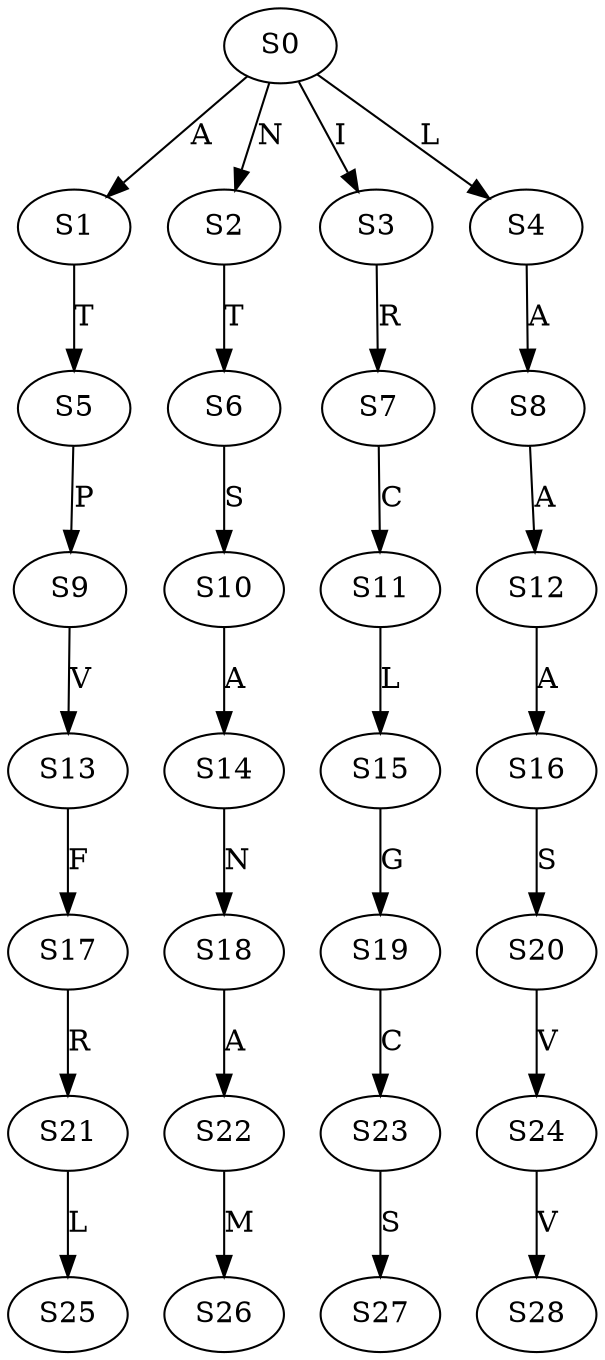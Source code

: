 strict digraph  {
	S0 -> S1 [ label = A ];
	S0 -> S2 [ label = N ];
	S0 -> S3 [ label = I ];
	S0 -> S4 [ label = L ];
	S1 -> S5 [ label = T ];
	S2 -> S6 [ label = T ];
	S3 -> S7 [ label = R ];
	S4 -> S8 [ label = A ];
	S5 -> S9 [ label = P ];
	S6 -> S10 [ label = S ];
	S7 -> S11 [ label = C ];
	S8 -> S12 [ label = A ];
	S9 -> S13 [ label = V ];
	S10 -> S14 [ label = A ];
	S11 -> S15 [ label = L ];
	S12 -> S16 [ label = A ];
	S13 -> S17 [ label = F ];
	S14 -> S18 [ label = N ];
	S15 -> S19 [ label = G ];
	S16 -> S20 [ label = S ];
	S17 -> S21 [ label = R ];
	S18 -> S22 [ label = A ];
	S19 -> S23 [ label = C ];
	S20 -> S24 [ label = V ];
	S21 -> S25 [ label = L ];
	S22 -> S26 [ label = M ];
	S23 -> S27 [ label = S ];
	S24 -> S28 [ label = V ];
}
